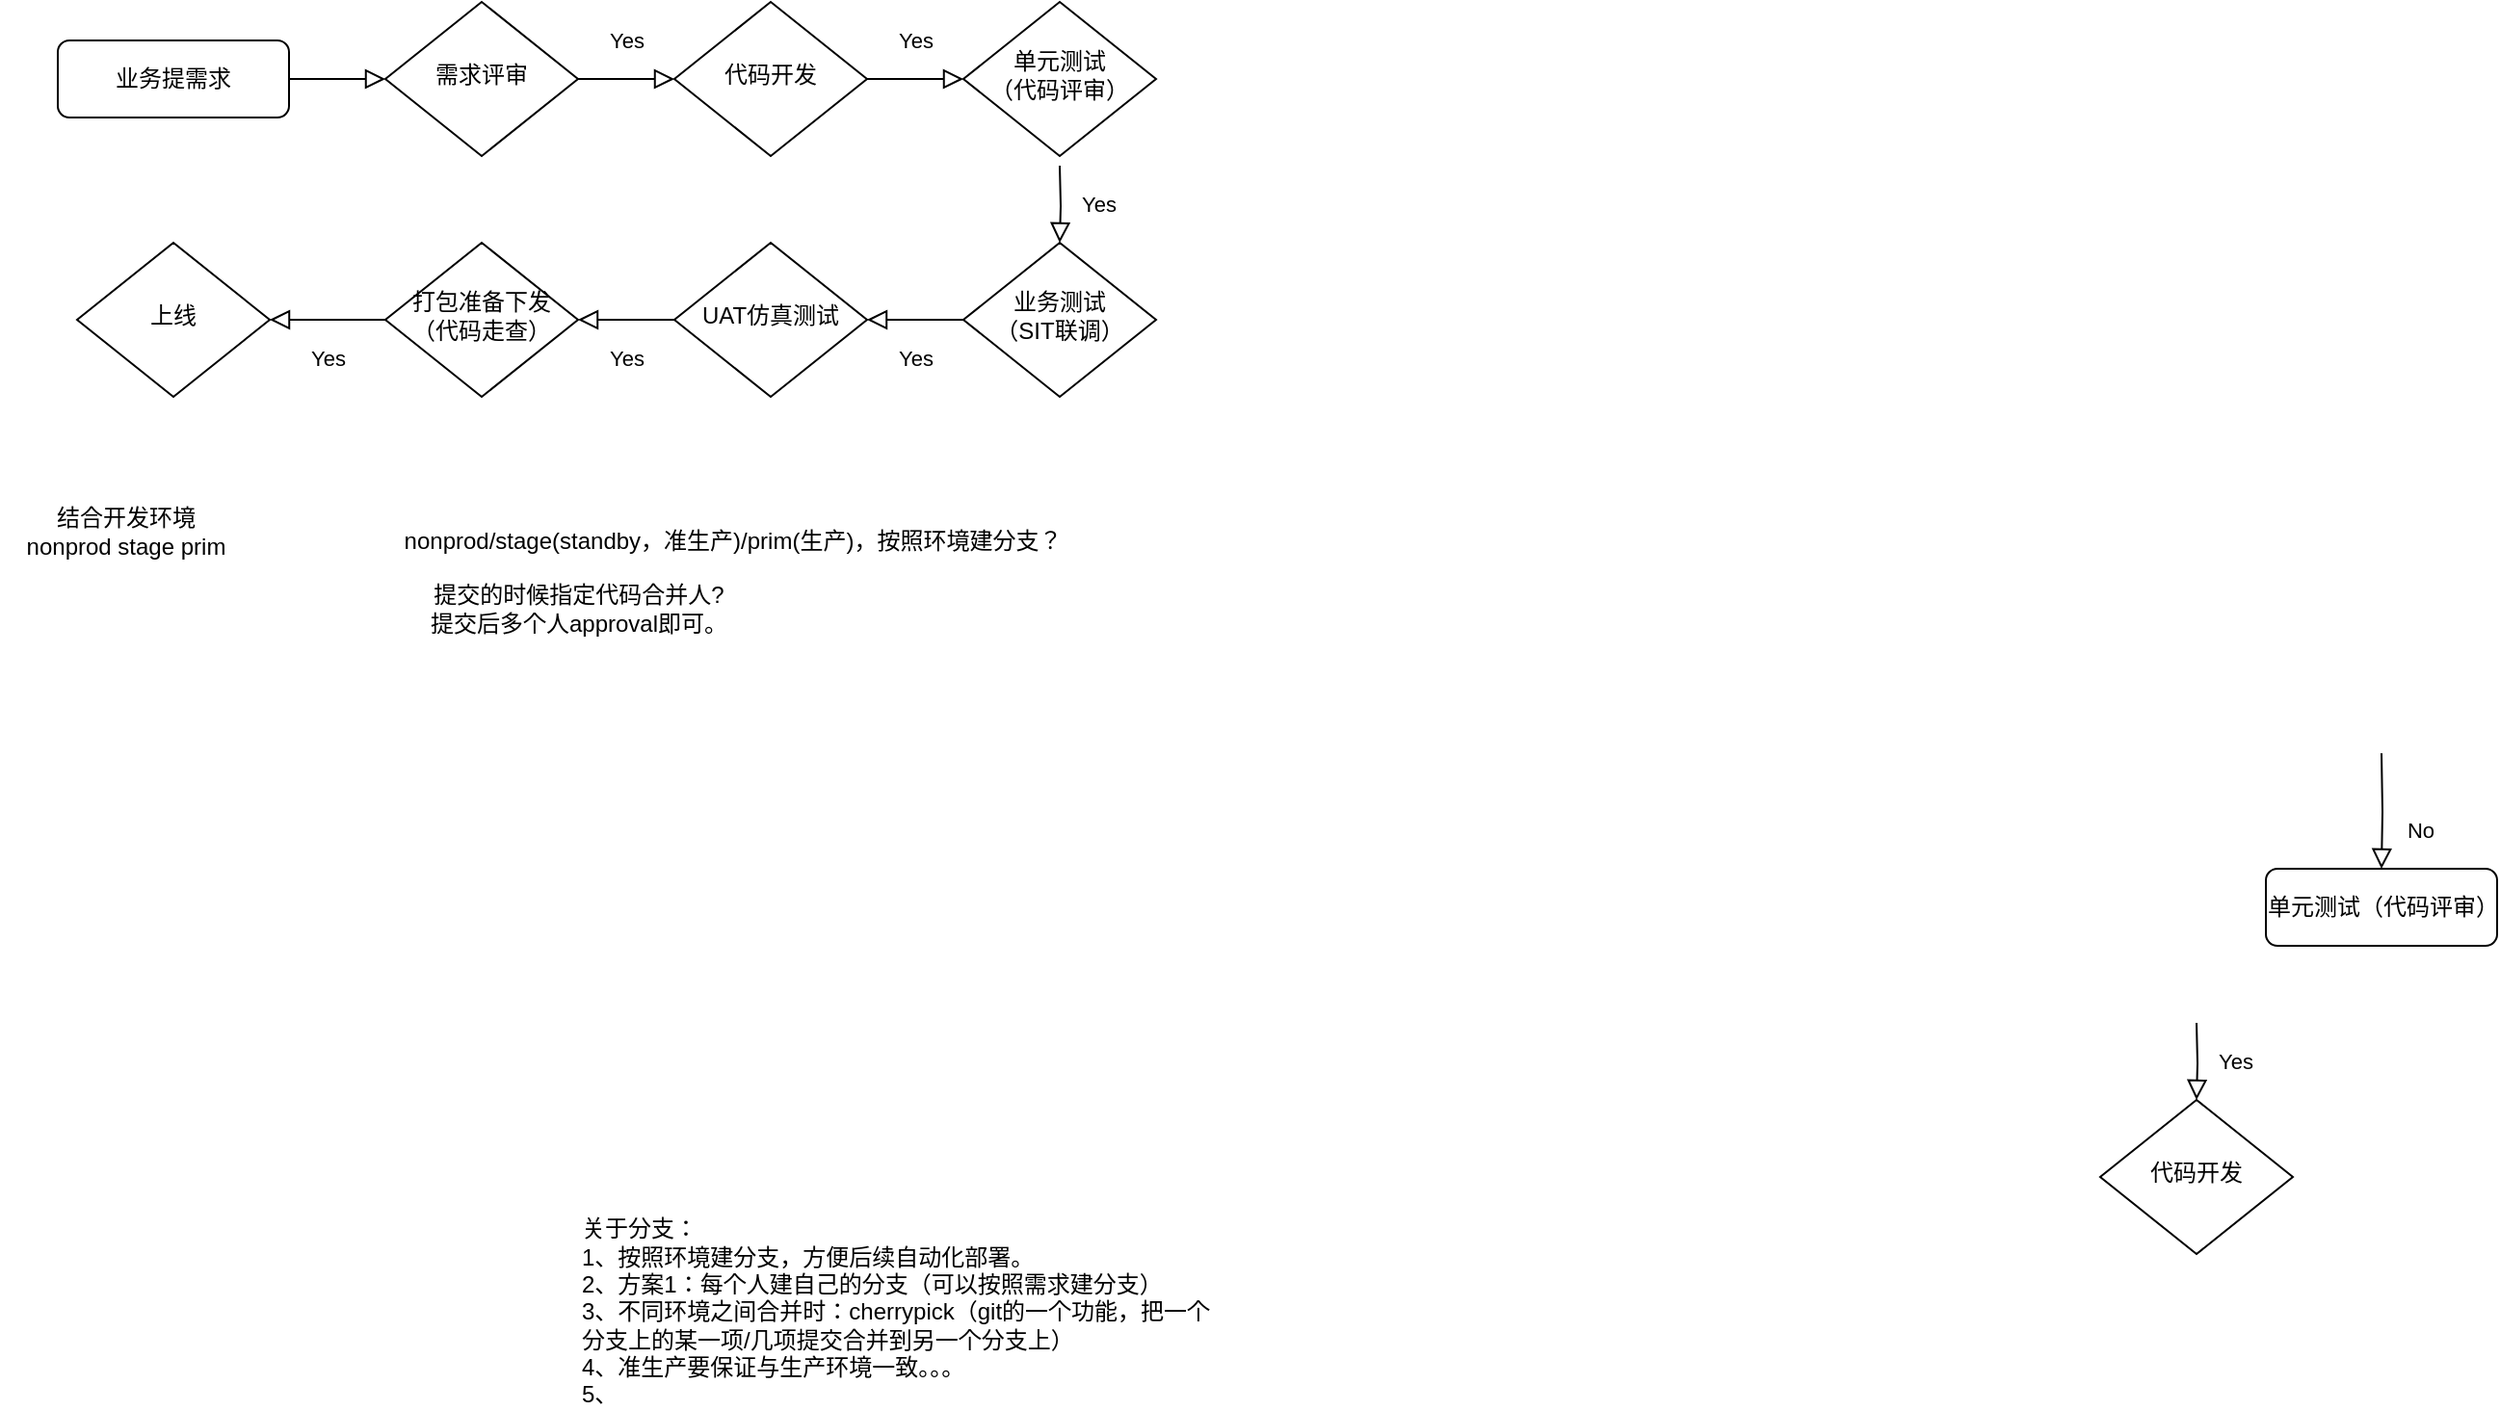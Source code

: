 <mxfile version="22.0.8" type="github">
  <diagram id="C5RBs43oDa-KdzZeNtuy" name="Page-1">
    <mxGraphModel dx="1034" dy="561" grid="1" gridSize="10" guides="1" tooltips="1" connect="1" arrows="1" fold="1" page="1" pageScale="1" pageWidth="827" pageHeight="1169" math="0" shadow="0">
      <root>
        <mxCell id="WIyWlLk6GJQsqaUBKTNV-0" />
        <mxCell id="WIyWlLk6GJQsqaUBKTNV-1" parent="WIyWlLk6GJQsqaUBKTNV-0" />
        <mxCell id="WIyWlLk6GJQsqaUBKTNV-2" value="" style="rounded=0;html=1;jettySize=auto;orthogonalLoop=1;fontSize=11;endArrow=block;endFill=0;endSize=8;strokeWidth=1;shadow=0;labelBackgroundColor=none;edgeStyle=orthogonalEdgeStyle;" parent="WIyWlLk6GJQsqaUBKTNV-1" source="WIyWlLk6GJQsqaUBKTNV-3" target="WIyWlLk6GJQsqaUBKTNV-6" edge="1">
          <mxGeometry relative="1" as="geometry" />
        </mxCell>
        <mxCell id="WIyWlLk6GJQsqaUBKTNV-3" value="业务提需求" style="rounded=1;whiteSpace=wrap;html=1;fontSize=12;glass=0;strokeWidth=1;shadow=0;" parent="WIyWlLk6GJQsqaUBKTNV-1" vertex="1">
          <mxGeometry x="90" y="160" width="120" height="40" as="geometry" />
        </mxCell>
        <mxCell id="WIyWlLk6GJQsqaUBKTNV-4" value="Yes" style="rounded=0;html=1;jettySize=auto;orthogonalLoop=1;fontSize=11;endArrow=block;endFill=0;endSize=8;strokeWidth=1;shadow=0;labelBackgroundColor=none;edgeStyle=orthogonalEdgeStyle;" parent="WIyWlLk6GJQsqaUBKTNV-1" source="WIyWlLk6GJQsqaUBKTNV-6" target="WIyWlLk6GJQsqaUBKTNV-10" edge="1">
          <mxGeometry y="20" relative="1" as="geometry">
            <mxPoint as="offset" />
          </mxGeometry>
        </mxCell>
        <mxCell id="WIyWlLk6GJQsqaUBKTNV-6" value="需求评审" style="rhombus;whiteSpace=wrap;html=1;shadow=0;fontFamily=Helvetica;fontSize=12;align=center;strokeWidth=1;spacing=6;spacingTop=-4;" parent="WIyWlLk6GJQsqaUBKTNV-1" vertex="1">
          <mxGeometry x="260" y="140" width="100" height="80" as="geometry" />
        </mxCell>
        <mxCell id="WIyWlLk6GJQsqaUBKTNV-8" value="No" style="rounded=0;html=1;jettySize=auto;orthogonalLoop=1;fontSize=11;endArrow=block;endFill=0;endSize=8;strokeWidth=1;shadow=0;labelBackgroundColor=none;edgeStyle=orthogonalEdgeStyle;" parent="WIyWlLk6GJQsqaUBKTNV-1" target="WIyWlLk6GJQsqaUBKTNV-11" edge="1">
          <mxGeometry x="0.333" y="20" relative="1" as="geometry">
            <mxPoint as="offset" />
            <mxPoint x="1296" y="530" as="sourcePoint" />
          </mxGeometry>
        </mxCell>
        <mxCell id="WIyWlLk6GJQsqaUBKTNV-10" value="代码开发" style="rhombus;whiteSpace=wrap;html=1;shadow=0;fontFamily=Helvetica;fontSize=12;align=center;strokeWidth=1;spacing=6;spacingTop=-4;" parent="WIyWlLk6GJQsqaUBKTNV-1" vertex="1">
          <mxGeometry x="410" y="140" width="100" height="80" as="geometry" />
        </mxCell>
        <mxCell id="WIyWlLk6GJQsqaUBKTNV-11" value="单元测试（代码评审）" style="rounded=1;whiteSpace=wrap;html=1;fontSize=12;glass=0;strokeWidth=1;shadow=0;" parent="WIyWlLk6GJQsqaUBKTNV-1" vertex="1">
          <mxGeometry x="1236" y="590" width="120" height="40" as="geometry" />
        </mxCell>
        <mxCell id="qs9dmTC-mPa4-Cj_CRXW-1" value="Yes" style="rounded=0;html=1;jettySize=auto;orthogonalLoop=1;fontSize=11;endArrow=block;endFill=0;endSize=8;strokeWidth=1;shadow=0;labelBackgroundColor=none;edgeStyle=orthogonalEdgeStyle;exitX=1;exitY=0.5;exitDx=0;exitDy=0;" parent="WIyWlLk6GJQsqaUBKTNV-1" source="WIyWlLk6GJQsqaUBKTNV-10" target="qs9dmTC-mPa4-Cj_CRXW-2" edge="1">
          <mxGeometry y="20" relative="1" as="geometry">
            <mxPoint as="offset" />
            <mxPoint x="180" y="370" as="sourcePoint" />
          </mxGeometry>
        </mxCell>
        <mxCell id="qs9dmTC-mPa4-Cj_CRXW-2" value="&amp;nbsp; &amp;nbsp; &amp;nbsp;单元测试&amp;nbsp; &amp;nbsp; &amp;nbsp; （代码评审）" style="rhombus;whiteSpace=wrap;html=1;shadow=0;fontFamily=Helvetica;fontSize=12;align=center;strokeWidth=1;spacing=6;spacingTop=-4;" parent="WIyWlLk6GJQsqaUBKTNV-1" vertex="1">
          <mxGeometry x="560" y="140" width="100" height="80" as="geometry" />
        </mxCell>
        <mxCell id="qs9dmTC-mPa4-Cj_CRXW-3" value="Yes" style="rounded=0;html=1;jettySize=auto;orthogonalLoop=1;fontSize=11;endArrow=block;endFill=0;endSize=8;strokeWidth=1;shadow=0;labelBackgroundColor=none;edgeStyle=orthogonalEdgeStyle;" parent="WIyWlLk6GJQsqaUBKTNV-1" target="qs9dmTC-mPa4-Cj_CRXW-4" edge="1">
          <mxGeometry y="20" relative="1" as="geometry">
            <mxPoint as="offset" />
            <mxPoint x="610" y="225" as="sourcePoint" />
          </mxGeometry>
        </mxCell>
        <mxCell id="qs9dmTC-mPa4-Cj_CRXW-4" value="&amp;nbsp; &amp;nbsp;业务测试&amp;nbsp; &amp;nbsp; （SIT联调）" style="rhombus;whiteSpace=wrap;html=1;shadow=0;fontFamily=Helvetica;fontSize=12;align=center;strokeWidth=1;spacing=6;spacingTop=-4;" parent="WIyWlLk6GJQsqaUBKTNV-1" vertex="1">
          <mxGeometry x="560" y="265" width="100" height="80" as="geometry" />
        </mxCell>
        <mxCell id="qs9dmTC-mPa4-Cj_CRXW-5" value="Yes" style="rounded=0;html=1;jettySize=auto;orthogonalLoop=1;fontSize=11;endArrow=block;endFill=0;endSize=8;strokeWidth=1;shadow=0;labelBackgroundColor=none;edgeStyle=orthogonalEdgeStyle;" parent="WIyWlLk6GJQsqaUBKTNV-1" target="qs9dmTC-mPa4-Cj_CRXW-6" edge="1">
          <mxGeometry y="20" relative="1" as="geometry">
            <mxPoint as="offset" />
            <mxPoint x="1200" y="670" as="sourcePoint" />
          </mxGeometry>
        </mxCell>
        <mxCell id="qs9dmTC-mPa4-Cj_CRXW-6" value="代码开发" style="rhombus;whiteSpace=wrap;html=1;shadow=0;fontFamily=Helvetica;fontSize=12;align=center;strokeWidth=1;spacing=6;spacingTop=-4;" parent="WIyWlLk6GJQsqaUBKTNV-1" vertex="1">
          <mxGeometry x="1150" y="710" width="100" height="80" as="geometry" />
        </mxCell>
        <mxCell id="qs9dmTC-mPa4-Cj_CRXW-7" value="Yes" style="rounded=0;html=1;jettySize=auto;orthogonalLoop=1;fontSize=11;endArrow=block;endFill=0;endSize=8;strokeWidth=1;shadow=0;labelBackgroundColor=none;edgeStyle=orthogonalEdgeStyle;exitX=0;exitY=0.5;exitDx=0;exitDy=0;" parent="WIyWlLk6GJQsqaUBKTNV-1" source="qs9dmTC-mPa4-Cj_CRXW-4" target="qs9dmTC-mPa4-Cj_CRXW-8" edge="1">
          <mxGeometry y="20" relative="1" as="geometry">
            <mxPoint as="offset" />
            <mxPoint x="610" y="345" as="sourcePoint" />
          </mxGeometry>
        </mxCell>
        <mxCell id="qs9dmTC-mPa4-Cj_CRXW-8" value="UAT仿真测试" style="rhombus;whiteSpace=wrap;html=1;shadow=0;fontFamily=Helvetica;fontSize=12;align=center;strokeWidth=1;spacing=6;spacingTop=-4;" parent="WIyWlLk6GJQsqaUBKTNV-1" vertex="1">
          <mxGeometry x="410" y="265" width="100" height="80" as="geometry" />
        </mxCell>
        <mxCell id="qs9dmTC-mPa4-Cj_CRXW-9" value="Yes" style="rounded=0;html=1;jettySize=auto;orthogonalLoop=1;fontSize=11;endArrow=block;endFill=0;endSize=8;strokeWidth=1;shadow=0;labelBackgroundColor=none;edgeStyle=orthogonalEdgeStyle;exitX=0;exitY=0.5;exitDx=0;exitDy=0;" parent="WIyWlLk6GJQsqaUBKTNV-1" source="qs9dmTC-mPa4-Cj_CRXW-8" target="qs9dmTC-mPa4-Cj_CRXW-10" edge="1">
          <mxGeometry y="20" relative="1" as="geometry">
            <mxPoint as="offset" />
            <mxPoint x="610" y="465" as="sourcePoint" />
          </mxGeometry>
        </mxCell>
        <mxCell id="qs9dmTC-mPa4-Cj_CRXW-10" value="打包准备下发（代码走查）" style="rhombus;whiteSpace=wrap;html=1;shadow=0;fontFamily=Helvetica;fontSize=12;align=center;strokeWidth=1;spacing=6;spacingTop=-4;" parent="WIyWlLk6GJQsqaUBKTNV-1" vertex="1">
          <mxGeometry x="260" y="265" width="100" height="80" as="geometry" />
        </mxCell>
        <mxCell id="qs9dmTC-mPa4-Cj_CRXW-23" value="结合开发环境&lt;br&gt;nonprod stage prim" style="text;html=1;align=center;verticalAlign=middle;resizable=0;points=[];autosize=1;strokeColor=none;fillColor=none;" parent="WIyWlLk6GJQsqaUBKTNV-1" vertex="1">
          <mxGeometry x="60" y="395" width="130" height="40" as="geometry" />
        </mxCell>
        <mxCell id="qs9dmTC-mPa4-Cj_CRXW-24" value="&lt;font color=&quot;#ff3333&quot;&gt;&lt;br&gt;&lt;/font&gt;" style="text;html=1;align=left;verticalAlign=middle;resizable=0;points=[];autosize=1;strokeColor=none;fillColor=none;" parent="WIyWlLk6GJQsqaUBKTNV-1" vertex="1">
          <mxGeometry x="170" y="453" width="20" height="30" as="geometry" />
        </mxCell>
        <mxCell id="qs9dmTC-mPa4-Cj_CRXW-59" value="nonprod/stage(standby，准生产)/prim(生产)，按照环境建分支？" style="text;html=1;align=center;verticalAlign=middle;resizable=0;points=[];autosize=1;strokeColor=none;fillColor=none;" parent="WIyWlLk6GJQsqaUBKTNV-1" vertex="1">
          <mxGeometry x="260" y="405" width="360" height="30" as="geometry" />
        </mxCell>
        <mxCell id="qs9dmTC-mPa4-Cj_CRXW-63" value="关于分支：&lt;br&gt;1、按照环境建分支，方便后续自动化部署。&lt;br&gt;2、方案1：每个人建自己的分支（可以按照需求建分支）&lt;br&gt;3、不同环境之间合并时：cherrypick（git的一个功能，把一个分支上的某一项/几项提交合并到另一个分支上）&lt;br&gt;4、准生产要保证与生产环境一致。。。&lt;br&gt;5、" style="text;html=1;strokeColor=none;fillColor=none;align=left;verticalAlign=middle;whiteSpace=wrap;rounded=0;" parent="WIyWlLk6GJQsqaUBKTNV-1" vertex="1">
          <mxGeometry x="360" y="770" width="340" height="100" as="geometry" />
        </mxCell>
        <mxCell id="qs9dmTC-mPa4-Cj_CRXW-64" value="提交的时候指定代码合并人?&lt;br&gt;提交后多个人approval即可。" style="text;html=1;align=center;verticalAlign=middle;resizable=0;points=[];autosize=1;strokeColor=none;fillColor=none;" parent="WIyWlLk6GJQsqaUBKTNV-1" vertex="1">
          <mxGeometry x="270" y="435" width="180" height="40" as="geometry" />
        </mxCell>
        <mxCell id="qs9dmTC-mPa4-Cj_CRXW-66" value="上线" style="rhombus;whiteSpace=wrap;html=1;shadow=0;fontFamily=Helvetica;fontSize=12;align=center;strokeWidth=1;spacing=6;spacingTop=-4;" parent="WIyWlLk6GJQsqaUBKTNV-1" vertex="1">
          <mxGeometry x="100" y="265" width="100" height="80" as="geometry" />
        </mxCell>
        <mxCell id="qs9dmTC-mPa4-Cj_CRXW-69" value="Yes" style="rounded=0;html=1;jettySize=auto;orthogonalLoop=1;fontSize=11;endArrow=block;endFill=0;endSize=8;strokeWidth=1;shadow=0;labelBackgroundColor=none;edgeStyle=orthogonalEdgeStyle;exitX=0;exitY=0.5;exitDx=0;exitDy=0;entryX=1;entryY=0.5;entryDx=0;entryDy=0;" parent="WIyWlLk6GJQsqaUBKTNV-1" source="qs9dmTC-mPa4-Cj_CRXW-10" target="qs9dmTC-mPa4-Cj_CRXW-66" edge="1">
          <mxGeometry y="20" relative="1" as="geometry">
            <mxPoint as="offset" />
            <mxPoint x="430" y="240" as="sourcePoint" />
            <mxPoint x="360" y="240" as="targetPoint" />
            <Array as="points">
              <mxPoint x="240" y="305" />
              <mxPoint x="240" y="305" />
            </Array>
          </mxGeometry>
        </mxCell>
      </root>
    </mxGraphModel>
  </diagram>
</mxfile>
